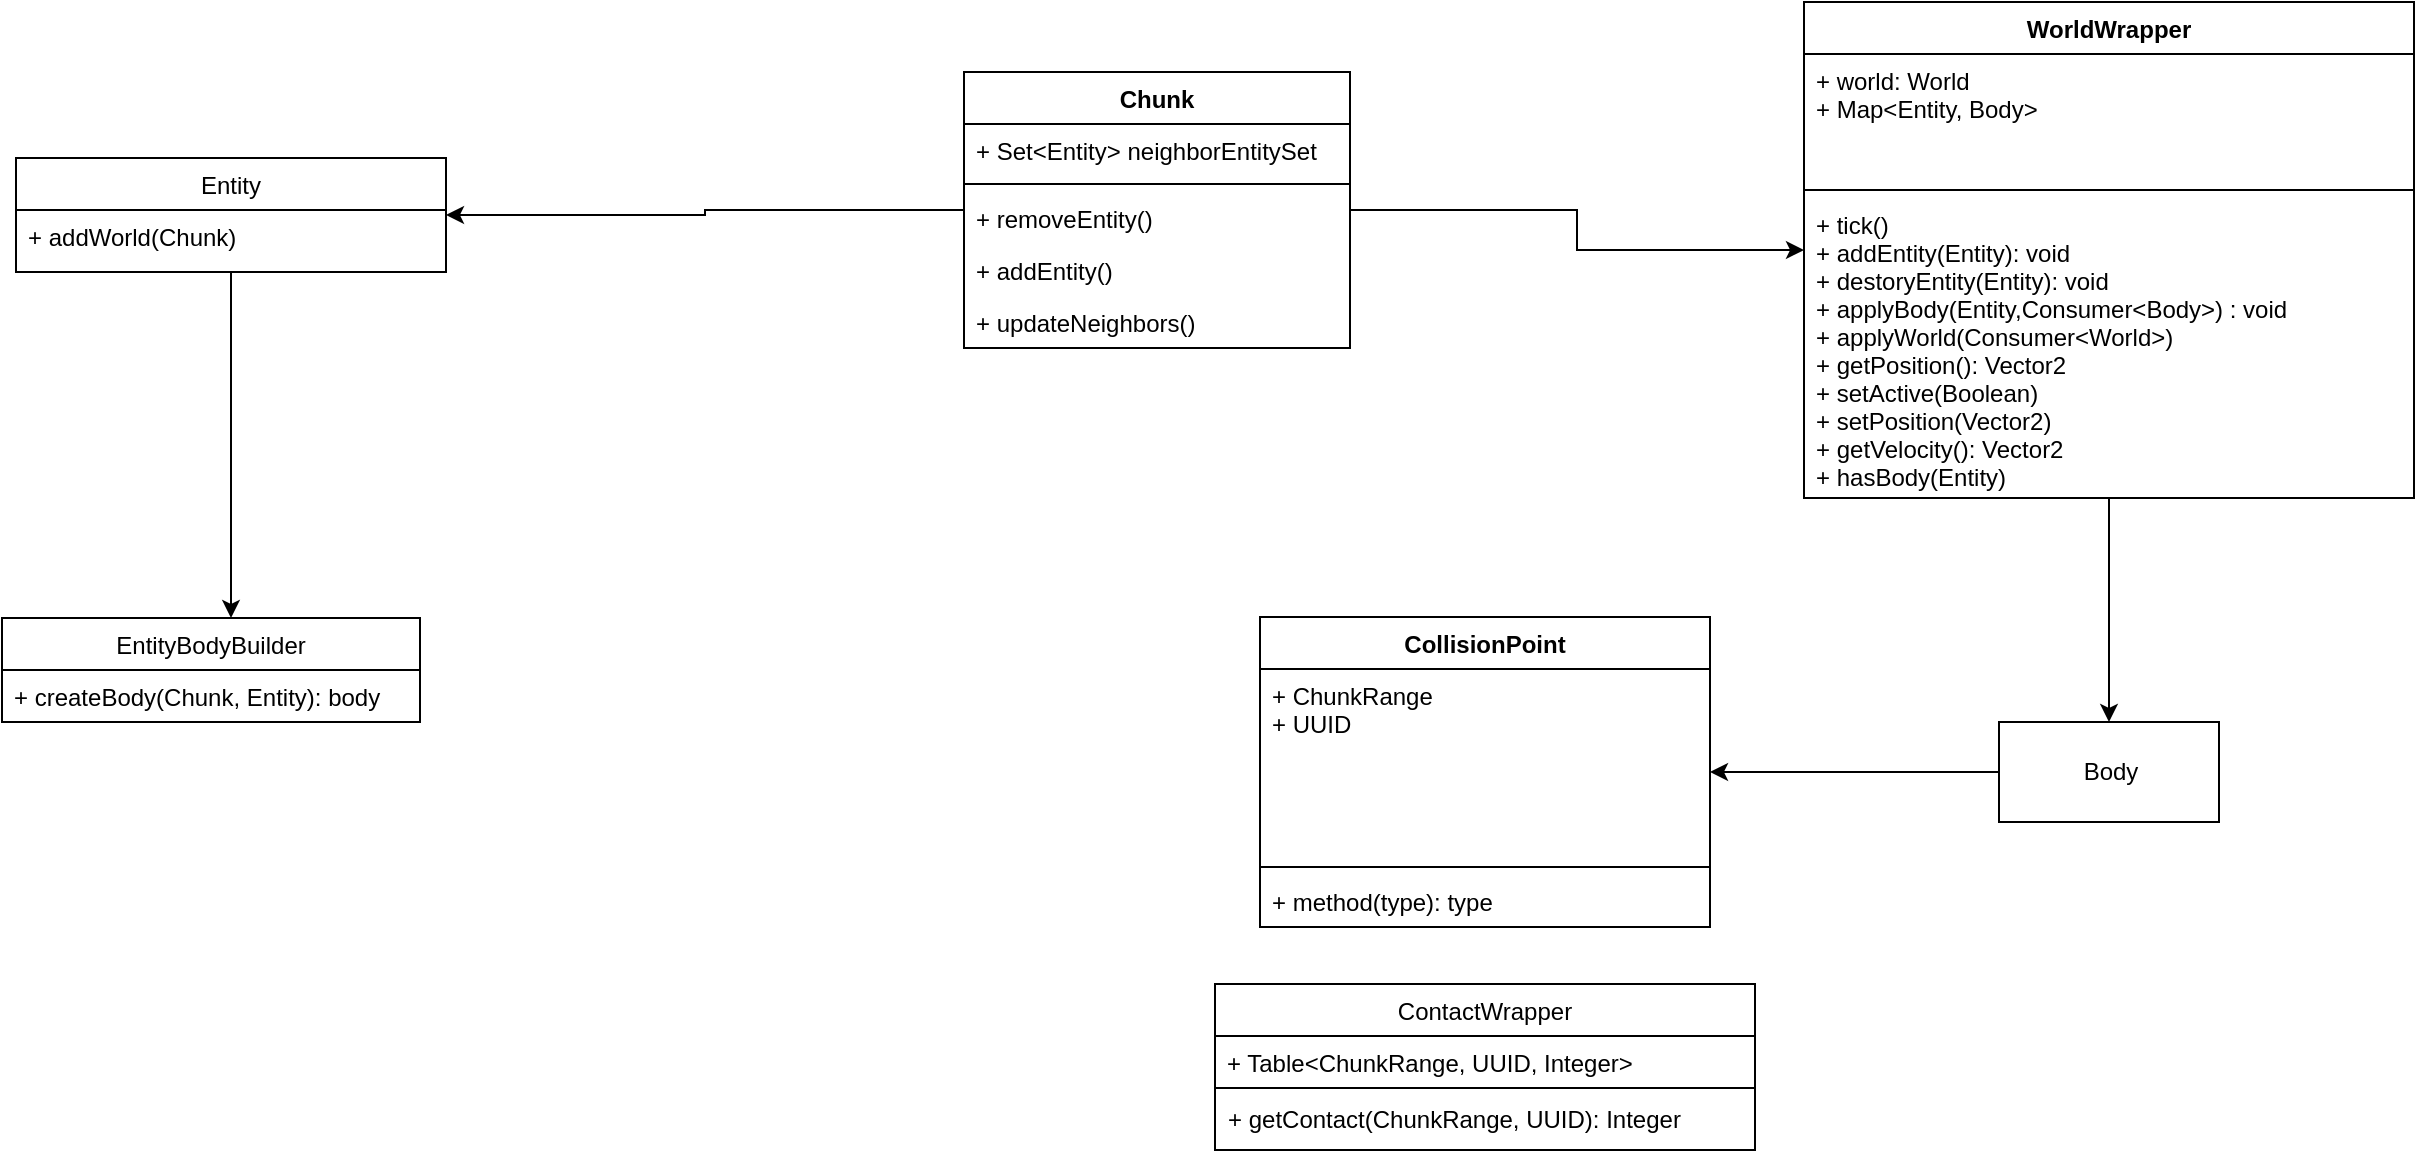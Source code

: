 <mxfile version="17.2.4" type="device"><diagram id="coV8BiGG1SRBtatWOTvD" name="Page-1"><mxGraphModel dx="2196" dy="745" grid="0" gridSize="10" guides="1" tooltips="1" connect="1" arrows="1" fold="1" page="0" pageScale="1" pageWidth="850" pageHeight="1100" math="0" shadow="0"><root><mxCell id="0"/><mxCell id="1" parent="0"/><mxCell id="I8T5uEK-zKMGeGsnRpW_-37" style="edgeStyle=orthogonalEdgeStyle;rounded=0;orthogonalLoop=1;jettySize=auto;html=1;" edge="1" parent="1" source="I8T5uEK-zKMGeGsnRpW_-1" target="I8T5uEK-zKMGeGsnRpW_-38"><mxGeometry relative="1" as="geometry"><mxPoint x="740" y="433" as="targetPoint"/></mxGeometry></mxCell><mxCell id="I8T5uEK-zKMGeGsnRpW_-1" value="Body&lt;br&gt;" style="html=1;" vertex="1" parent="1"><mxGeometry x="901.5" y="408" width="110" height="50" as="geometry"/></mxCell><mxCell id="I8T5uEK-zKMGeGsnRpW_-19" style="edgeStyle=orthogonalEdgeStyle;rounded=0;orthogonalLoop=1;jettySize=auto;html=1;" edge="1" parent="1" source="I8T5uEK-zKMGeGsnRpW_-30" target="I8T5uEK-zKMGeGsnRpW_-15"><mxGeometry relative="1" as="geometry"><mxPoint x="528" y="93" as="sourcePoint"/></mxGeometry></mxCell><mxCell id="I8T5uEK-zKMGeGsnRpW_-21" style="edgeStyle=orthogonalEdgeStyle;rounded=0;orthogonalLoop=1;jettySize=auto;html=1;" edge="1" parent="1" source="I8T5uEK-zKMGeGsnRpW_-30" target="I8T5uEK-zKMGeGsnRpW_-8"><mxGeometry relative="1" as="geometry"><mxPoint x="388" y="93" as="sourcePoint"/></mxGeometry></mxCell><mxCell id="I8T5uEK-zKMGeGsnRpW_-52" style="edgeStyle=orthogonalEdgeStyle;rounded=0;orthogonalLoop=1;jettySize=auto;html=1;" edge="1" parent="1" source="I8T5uEK-zKMGeGsnRpW_-8" target="I8T5uEK-zKMGeGsnRpW_-42"><mxGeometry relative="1" as="geometry"><Array as="points"><mxPoint x="14" y="401"/></Array></mxGeometry></mxCell><mxCell id="I8T5uEK-zKMGeGsnRpW_-8" value="Entity" style="swimlane;fontStyle=0;childLayout=stackLayout;horizontal=1;startSize=26;fillColor=none;horizontalStack=0;resizeParent=1;resizeParentMax=0;resizeLast=0;collapsible=1;marginBottom=0;" vertex="1" parent="1"><mxGeometry x="-90" y="126" width="215" height="57" as="geometry"/></mxCell><mxCell id="I8T5uEK-zKMGeGsnRpW_-9" value="+ addWorld(Chunk)" style="text;strokeColor=none;fillColor=none;align=left;verticalAlign=top;spacingLeft=4;spacingRight=4;overflow=hidden;rotatable=0;points=[[0,0.5],[1,0.5]];portConstraint=eastwest;" vertex="1" parent="I8T5uEK-zKMGeGsnRpW_-8"><mxGeometry y="26" width="215" height="31" as="geometry"/></mxCell><mxCell id="I8T5uEK-zKMGeGsnRpW_-25" style="edgeStyle=orthogonalEdgeStyle;rounded=0;orthogonalLoop=1;jettySize=auto;html=1;" edge="1" parent="1" source="I8T5uEK-zKMGeGsnRpW_-15" target="I8T5uEK-zKMGeGsnRpW_-1"><mxGeometry relative="1" as="geometry"/></mxCell><mxCell id="I8T5uEK-zKMGeGsnRpW_-15" value="WorldWrapper" style="swimlane;fontStyle=1;align=center;verticalAlign=top;childLayout=stackLayout;horizontal=1;startSize=26;horizontalStack=0;resizeParent=1;resizeParentMax=0;resizeLast=0;collapsible=1;marginBottom=0;" vertex="1" parent="1"><mxGeometry x="804" y="48" width="305" height="248" as="geometry"/></mxCell><mxCell id="I8T5uEK-zKMGeGsnRpW_-16" value="+ world: World&#10;+ Map&lt;Entity, Body&gt;" style="text;strokeColor=none;fillColor=none;align=left;verticalAlign=top;spacingLeft=4;spacingRight=4;overflow=hidden;rotatable=0;points=[[0,0.5],[1,0.5]];portConstraint=eastwest;" vertex="1" parent="I8T5uEK-zKMGeGsnRpW_-15"><mxGeometry y="26" width="305" height="64" as="geometry"/></mxCell><mxCell id="I8T5uEK-zKMGeGsnRpW_-17" value="" style="line;strokeWidth=1;fillColor=none;align=left;verticalAlign=middle;spacingTop=-1;spacingLeft=3;spacingRight=3;rotatable=0;labelPosition=right;points=[];portConstraint=eastwest;" vertex="1" parent="I8T5uEK-zKMGeGsnRpW_-15"><mxGeometry y="90" width="305" height="8" as="geometry"/></mxCell><mxCell id="I8T5uEK-zKMGeGsnRpW_-18" value="+ tick()&#10;+ addEntity(Entity): void&#10;+ destoryEntity(Entity): void&#10;+ applyBody(Entity,Consumer&lt;Body&gt;) : void&#10;+ applyWorld(Consumer&lt;World&gt;)&#10;+ getPosition(): Vector2&#10;+ setActive(Boolean)&#10;+ setPosition(Vector2)&#10;+ getVelocity(): Vector2&#10;+ hasBody(Entity)" style="text;strokeColor=none;fillColor=none;align=left;verticalAlign=top;spacingLeft=4;spacingRight=4;overflow=hidden;rotatable=0;points=[[0,0.5],[1,0.5]];portConstraint=eastwest;" vertex="1" parent="I8T5uEK-zKMGeGsnRpW_-15"><mxGeometry y="98" width="305" height="150" as="geometry"/></mxCell><mxCell id="I8T5uEK-zKMGeGsnRpW_-30" value="Chunk" style="swimlane;fontStyle=1;align=center;verticalAlign=top;childLayout=stackLayout;horizontal=1;startSize=26;horizontalStack=0;resizeParent=1;resizeParentMax=0;resizeLast=0;collapsible=1;marginBottom=0;" vertex="1" parent="1"><mxGeometry x="384" y="83" width="193" height="138" as="geometry"/></mxCell><mxCell id="I8T5uEK-zKMGeGsnRpW_-31" value="+ Set&lt;Entity&gt; neighborEntitySet" style="text;strokeColor=none;fillColor=none;align=left;verticalAlign=top;spacingLeft=4;spacingRight=4;overflow=hidden;rotatable=0;points=[[0,0.5],[1,0.5]];portConstraint=eastwest;" vertex="1" parent="I8T5uEK-zKMGeGsnRpW_-30"><mxGeometry y="26" width="193" height="26" as="geometry"/></mxCell><mxCell id="I8T5uEK-zKMGeGsnRpW_-32" value="" style="line;strokeWidth=1;fillColor=none;align=left;verticalAlign=middle;spacingTop=-1;spacingLeft=3;spacingRight=3;rotatable=0;labelPosition=right;points=[];portConstraint=eastwest;" vertex="1" parent="I8T5uEK-zKMGeGsnRpW_-30"><mxGeometry y="52" width="193" height="8" as="geometry"/></mxCell><mxCell id="I8T5uEK-zKMGeGsnRpW_-28" value="+ removeEntity()" style="text;strokeColor=none;fillColor=none;align=left;verticalAlign=top;spacingLeft=4;spacingRight=4;overflow=hidden;rotatable=0;points=[[0,0.5],[1,0.5]];portConstraint=eastwest;" vertex="1" parent="I8T5uEK-zKMGeGsnRpW_-30"><mxGeometry y="60" width="193" height="26" as="geometry"/></mxCell><mxCell id="I8T5uEK-zKMGeGsnRpW_-27" value="+ addEntity()" style="text;strokeColor=none;fillColor=none;align=left;verticalAlign=top;spacingLeft=4;spacingRight=4;overflow=hidden;rotatable=0;points=[[0,0.5],[1,0.5]];portConstraint=eastwest;" vertex="1" parent="I8T5uEK-zKMGeGsnRpW_-30"><mxGeometry y="86" width="193" height="26" as="geometry"/></mxCell><mxCell id="I8T5uEK-zKMGeGsnRpW_-29" value="+ updateNeighbors()" style="text;strokeColor=none;fillColor=none;align=left;verticalAlign=top;spacingLeft=4;spacingRight=4;overflow=hidden;rotatable=0;points=[[0,0.5],[1,0.5]];portConstraint=eastwest;" vertex="1" parent="I8T5uEK-zKMGeGsnRpW_-30"><mxGeometry y="112" width="193" height="26" as="geometry"/></mxCell><mxCell id="I8T5uEK-zKMGeGsnRpW_-38" value="CollisionPoint" style="swimlane;fontStyle=1;align=center;verticalAlign=top;childLayout=stackLayout;horizontal=1;startSize=26;horizontalStack=0;resizeParent=1;resizeParentMax=0;resizeLast=0;collapsible=1;marginBottom=0;" vertex="1" parent="1"><mxGeometry x="532" y="355.5" width="225" height="155" as="geometry"><mxRectangle x="511" y="356" width="108" height="26" as="alternateBounds"/></mxGeometry></mxCell><mxCell id="I8T5uEK-zKMGeGsnRpW_-39" value="+ ChunkRange&#10;+ UUID" style="text;strokeColor=none;fillColor=none;align=left;verticalAlign=top;spacingLeft=4;spacingRight=4;overflow=hidden;rotatable=0;points=[[0,0.5],[1,0.5]];portConstraint=eastwest;" vertex="1" parent="I8T5uEK-zKMGeGsnRpW_-38"><mxGeometry y="26" width="225" height="95" as="geometry"/></mxCell><mxCell id="I8T5uEK-zKMGeGsnRpW_-40" value="" style="line;strokeWidth=1;fillColor=none;align=left;verticalAlign=middle;spacingTop=-1;spacingLeft=3;spacingRight=3;rotatable=0;labelPosition=right;points=[];portConstraint=eastwest;" vertex="1" parent="I8T5uEK-zKMGeGsnRpW_-38"><mxGeometry y="121" width="225" height="8" as="geometry"/></mxCell><mxCell id="I8T5uEK-zKMGeGsnRpW_-41" value="+ method(type): type" style="text;strokeColor=none;fillColor=none;align=left;verticalAlign=top;spacingLeft=4;spacingRight=4;overflow=hidden;rotatable=0;points=[[0,0.5],[1,0.5]];portConstraint=eastwest;" vertex="1" parent="I8T5uEK-zKMGeGsnRpW_-38"><mxGeometry y="129" width="225" height="26" as="geometry"/></mxCell><mxCell id="I8T5uEK-zKMGeGsnRpW_-42" value="EntityBodyBuilder" style="swimlane;fontStyle=0;childLayout=stackLayout;horizontal=1;startSize=26;fillColor=none;horizontalStack=0;resizeParent=1;resizeParentMax=0;resizeLast=0;collapsible=1;marginBottom=0;" vertex="1" parent="1"><mxGeometry x="-97" y="356" width="209" height="52" as="geometry"/></mxCell><mxCell id="I8T5uEK-zKMGeGsnRpW_-43" value="+ createBody(Chunk, Entity): body" style="text;strokeColor=none;fillColor=none;align=left;verticalAlign=top;spacingLeft=4;spacingRight=4;overflow=hidden;rotatable=0;points=[[0,0.5],[1,0.5]];portConstraint=eastwest;" vertex="1" parent="I8T5uEK-zKMGeGsnRpW_-42"><mxGeometry y="26" width="209" height="26" as="geometry"/></mxCell><mxCell id="I8T5uEK-zKMGeGsnRpW_-47" value="ContactWrapper" style="swimlane;fontStyle=0;childLayout=stackLayout;horizontal=1;startSize=26;fillColor=none;horizontalStack=0;resizeParent=1;resizeParentMax=0;resizeLast=0;collapsible=1;marginBottom=0;" vertex="1" parent="1"><mxGeometry x="509.5" y="539" width="270" height="83" as="geometry"/></mxCell><mxCell id="I8T5uEK-zKMGeGsnRpW_-50" value="+ Table&lt;ChunkRange, UUID, Integer&gt;" style="text;strokeColor=none;fillColor=none;align=left;verticalAlign=top;spacingLeft=4;spacingRight=4;overflow=hidden;rotatable=0;points=[[0,0.5],[1,0.5]];portConstraint=eastwest;" vertex="1" parent="I8T5uEK-zKMGeGsnRpW_-47"><mxGeometry y="26" width="270" height="26" as="geometry"/></mxCell><mxCell id="I8T5uEK-zKMGeGsnRpW_-51" value="+ getContact(ChunkRange, UUID): Integer" style="rounded=0;whiteSpace=wrap;html=1;align=left;spacingLeft=4;" vertex="1" parent="I8T5uEK-zKMGeGsnRpW_-47"><mxGeometry y="52" width="270" height="31" as="geometry"/></mxCell></root></mxGraphModel></diagram></mxfile>